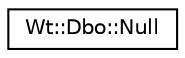 digraph "Graphical Class Hierarchy"
{
 // LATEX_PDF_SIZE
  edge [fontname="Helvetica",fontsize="10",labelfontname="Helvetica",labelfontsize="10"];
  node [fontname="Helvetica",fontsize="10",shape=record];
  rankdir="LR";
  Node0 [label="Wt::Dbo::Null",height=0.2,width=0.4,color="black", fillcolor="white", style="filled",URL="$structWt_1_1Dbo_1_1Null.html",tooltip=" "];
}
